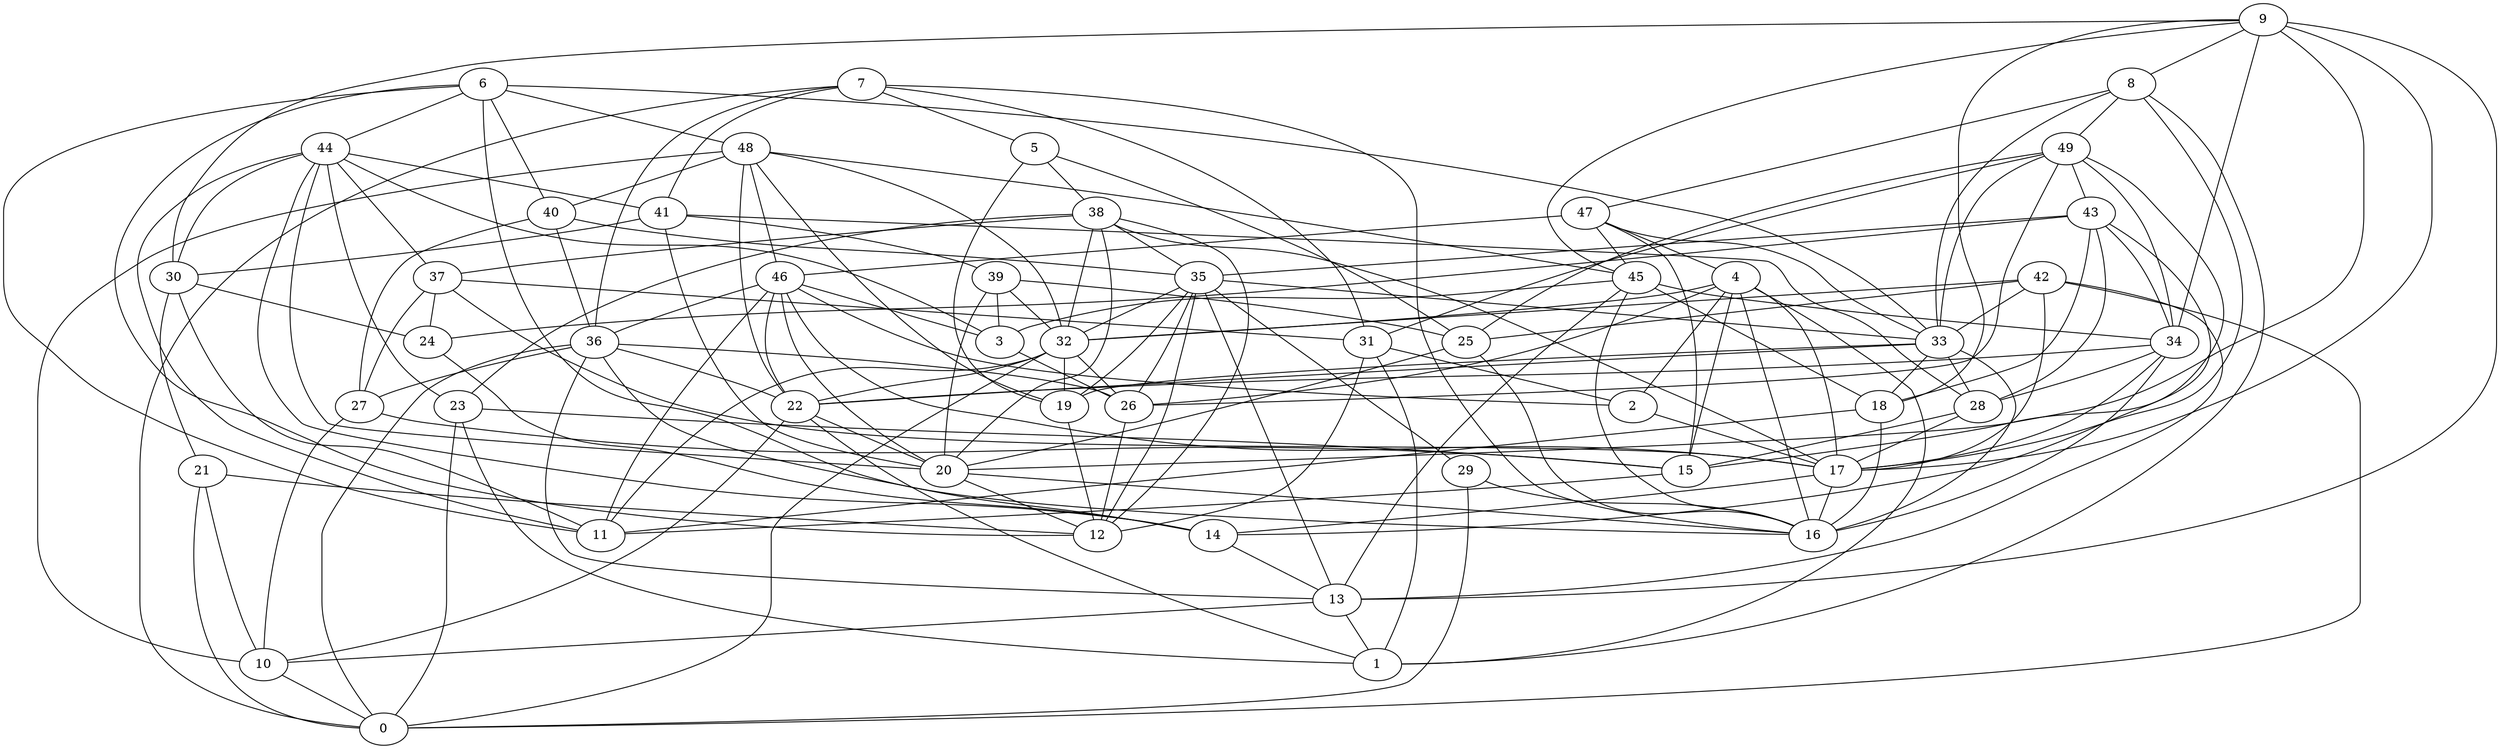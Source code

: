 digraph GG_graph {

subgraph G_graph {
edge [color = black]
"18" -> "16" [dir = none]
"18" -> "11" [dir = none]
"19" -> "12" [dir = none]
"15" -> "11" [dir = none]
"33" -> "28" [dir = none]
"33" -> "16" [dir = none]
"33" -> "18" [dir = none]
"33" -> "19" [dir = none]
"48" -> "46" [dir = none]
"48" -> "10" [dir = none]
"48" -> "45" [dir = none]
"48" -> "32" [dir = none]
"31" -> "1" [dir = none]
"31" -> "12" [dir = none]
"21" -> "0" [dir = none]
"21" -> "10" [dir = none]
"23" -> "1" [dir = none]
"23" -> "15" [dir = none]
"23" -> "0" [dir = none]
"4" -> "16" [dir = none]
"4" -> "32" [dir = none]
"4" -> "1" [dir = none]
"4" -> "15" [dir = none]
"4" -> "2" [dir = none]
"4" -> "26" [dir = none]
"4" -> "17" [dir = none]
"20" -> "16" [dir = none]
"20" -> "12" [dir = none]
"5" -> "38" [dir = none]
"5" -> "25" [dir = none]
"38" -> "32" [dir = none]
"38" -> "12" [dir = none]
"38" -> "20" [dir = none]
"38" -> "35" [dir = none]
"38" -> "37" [dir = none]
"8" -> "33" [dir = none]
"8" -> "49" [dir = none]
"8" -> "47" [dir = none]
"8" -> "17" [dir = none]
"8" -> "1" [dir = none]
"44" -> "23" [dir = none]
"44" -> "41" [dir = none]
"44" -> "14" [dir = none]
"44" -> "20" [dir = none]
"44" -> "3" [dir = none]
"44" -> "11" [dir = none]
"44" -> "37" [dir = none]
"39" -> "3" [dir = none]
"39" -> "32" [dir = none]
"39" -> "25" [dir = none]
"26" -> "12" [dir = none]
"32" -> "11" [dir = none]
"32" -> "0" [dir = none]
"32" -> "19" [dir = none]
"32" -> "22" [dir = none]
"41" -> "20" [dir = none]
"41" -> "39" [dir = none]
"41" -> "30" [dir = none]
"41" -> "28" [dir = none]
"28" -> "17" [dir = none]
"28" -> "15" [dir = none]
"10" -> "0" [dir = none]
"7" -> "0" [dir = none]
"7" -> "5" [dir = none]
"7" -> "16" [dir = none]
"7" -> "41" [dir = none]
"7" -> "31" [dir = none]
"46" -> "20" [dir = none]
"46" -> "3" [dir = none]
"46" -> "36" [dir = none]
"46" -> "17" [dir = none]
"46" -> "2" [dir = none]
"40" -> "27" [dir = none]
"40" -> "36" [dir = none]
"40" -> "35" [dir = none]
"17" -> "14" [dir = none]
"17" -> "16" [dir = none]
"43" -> "35" [dir = none]
"43" -> "14" [dir = none]
"43" -> "34" [dir = none]
"43" -> "24" [dir = none]
"36" -> "14" [dir = none]
"36" -> "0" [dir = none]
"36" -> "22" [dir = none]
"36" -> "13" [dir = none]
"36" -> "26" [dir = none]
"37" -> "24" [dir = none]
"37" -> "17" [dir = none]
"37" -> "27" [dir = none]
"34" -> "22" [dir = none]
"34" -> "17" [dir = none]
"34" -> "28" [dir = none]
"34" -> "16" [dir = none]
"14" -> "13" [dir = none]
"24" -> "14" [dir = none]
"29" -> "0" [dir = none]
"29" -> "16" [dir = none]
"13" -> "1" [dir = none]
"47" -> "46" [dir = none]
"47" -> "45" [dir = none]
"47" -> "4" [dir = none]
"47" -> "15" [dir = none]
"27" -> "10" [dir = none]
"27" -> "15" [dir = none]
"35" -> "33" [dir = none]
"35" -> "26" [dir = none]
"35" -> "19" [dir = none]
"35" -> "32" [dir = none]
"35" -> "13" [dir = none]
"35" -> "29" [dir = none]
"35" -> "12" [dir = none]
"3" -> "26" [dir = none]
"6" -> "12" [dir = none]
"6" -> "48" [dir = none]
"6" -> "33" [dir = none]
"6" -> "44" [dir = none]
"6" -> "16" [dir = none]
"6" -> "11" [dir = none]
"6" -> "40" [dir = none]
"30" -> "24" [dir = none]
"30" -> "21" [dir = none]
"45" -> "34" [dir = none]
"45" -> "3" [dir = none]
"45" -> "18" [dir = none]
"45" -> "16" [dir = none]
"45" -> "13" [dir = none]
"25" -> "20" [dir = none]
"25" -> "16" [dir = none]
"2" -> "17" [dir = none]
"42" -> "25" [dir = none]
"42" -> "13" [dir = none]
"42" -> "0" [dir = none]
"42" -> "33" [dir = none]
"42" -> "32" [dir = none]
"42" -> "17" [dir = none]
"49" -> "33" [dir = none]
"49" -> "43" [dir = none]
"49" -> "34" [dir = none]
"49" -> "25" [dir = none]
"9" -> "18" [dir = none]
"9" -> "13" [dir = none]
"9" -> "30" [dir = none]
"9" -> "45" [dir = none]
"9" -> "8" [dir = none]
"22" -> "1" [dir = none]
"22" -> "20" [dir = none]
"22" -> "10" [dir = none]
"38" -> "23" [dir = none]
"7" -> "36" [dir = none]
"47" -> "33" [dir = none]
"49" -> "26" [dir = none]
"32" -> "26" [dir = none]
"48" -> "22" [dir = none]
"36" -> "27" [dir = none]
"43" -> "18" [dir = none]
"46" -> "22" [dir = none]
"44" -> "30" [dir = none]
"48" -> "19" [dir = none]
"33" -> "22" [dir = none]
"39" -> "20" [dir = none]
"30" -> "11" [dir = none]
"5" -> "19" [dir = none]
"46" -> "11" [dir = none]
"48" -> "40" [dir = none]
"43" -> "28" [dir = none]
"49" -> "15" [dir = none]
"9" -> "17" [dir = none]
"38" -> "17" [dir = none]
"37" -> "31" [dir = none]
"9" -> "20" [dir = none]
"13" -> "10" [dir = none]
"21" -> "12" [dir = none]
"31" -> "2" [dir = none]
"9" -> "34" [dir = none]
"49" -> "31" [dir = none]
}

}
